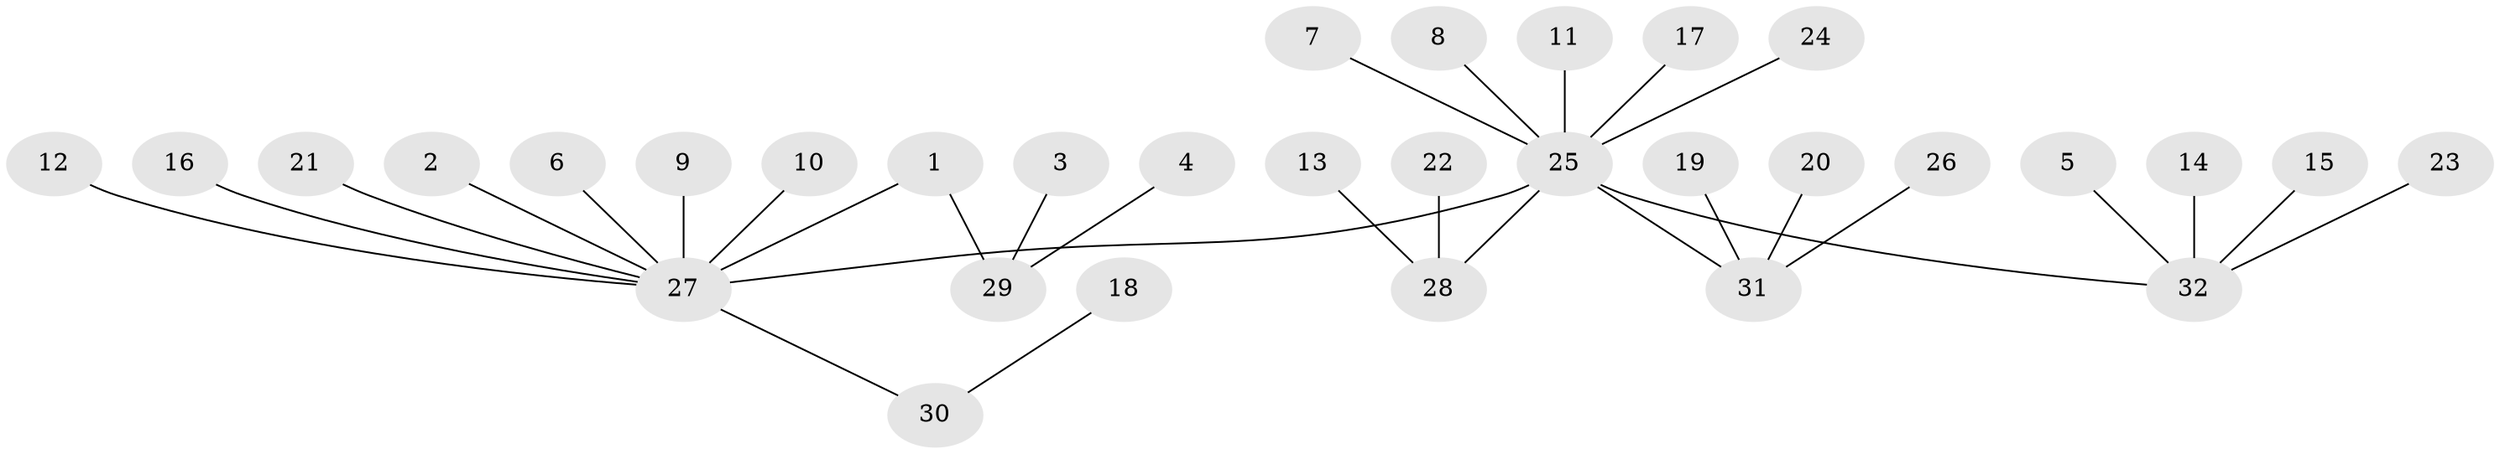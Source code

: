 // original degree distribution, {8: 0.015873015873015872, 12: 0.015873015873015872, 2: 0.12698412698412698, 5: 0.06349206349206349, 1: 0.6825396825396826, 7: 0.015873015873015872, 4: 0.015873015873015872, 6: 0.031746031746031744, 3: 0.031746031746031744}
// Generated by graph-tools (version 1.1) at 2025/49/03/09/25 03:49:57]
// undirected, 32 vertices, 31 edges
graph export_dot {
graph [start="1"]
  node [color=gray90,style=filled];
  1;
  2;
  3;
  4;
  5;
  6;
  7;
  8;
  9;
  10;
  11;
  12;
  13;
  14;
  15;
  16;
  17;
  18;
  19;
  20;
  21;
  22;
  23;
  24;
  25;
  26;
  27;
  28;
  29;
  30;
  31;
  32;
  1 -- 27 [weight=1.0];
  1 -- 29 [weight=1.0];
  2 -- 27 [weight=1.0];
  3 -- 29 [weight=1.0];
  4 -- 29 [weight=1.0];
  5 -- 32 [weight=1.0];
  6 -- 27 [weight=1.0];
  7 -- 25 [weight=1.0];
  8 -- 25 [weight=1.0];
  9 -- 27 [weight=1.0];
  10 -- 27 [weight=1.0];
  11 -- 25 [weight=1.0];
  12 -- 27 [weight=1.0];
  13 -- 28 [weight=1.0];
  14 -- 32 [weight=1.0];
  15 -- 32 [weight=1.0];
  16 -- 27 [weight=1.0];
  17 -- 25 [weight=1.0];
  18 -- 30 [weight=1.0];
  19 -- 31 [weight=1.0];
  20 -- 31 [weight=1.0];
  21 -- 27 [weight=1.0];
  22 -- 28 [weight=1.0];
  23 -- 32 [weight=1.0];
  24 -- 25 [weight=1.0];
  25 -- 27 [weight=2.0];
  25 -- 28 [weight=1.0];
  25 -- 31 [weight=1.0];
  25 -- 32 [weight=1.0];
  26 -- 31 [weight=1.0];
  27 -- 30 [weight=1.0];
}
